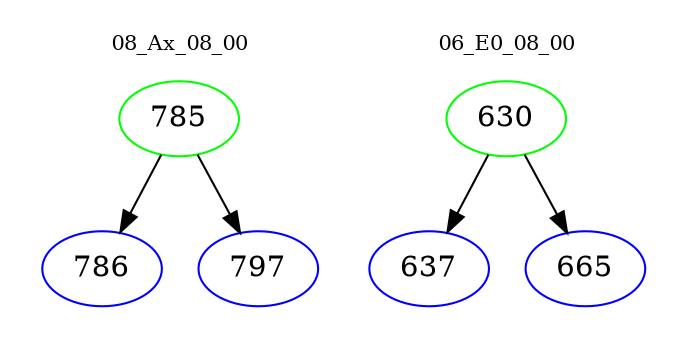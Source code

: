 digraph{
subgraph cluster_0 {
color = white
label = "08_Ax_08_00";
fontsize=10;
T0_785 [label="785", color="green"]
T0_785 -> T0_786 [color="black"]
T0_786 [label="786", color="blue"]
T0_785 -> T0_797 [color="black"]
T0_797 [label="797", color="blue"]
}
subgraph cluster_1 {
color = white
label = "06_E0_08_00";
fontsize=10;
T1_630 [label="630", color="green"]
T1_630 -> T1_637 [color="black"]
T1_637 [label="637", color="blue"]
T1_630 -> T1_665 [color="black"]
T1_665 [label="665", color="blue"]
}
}

